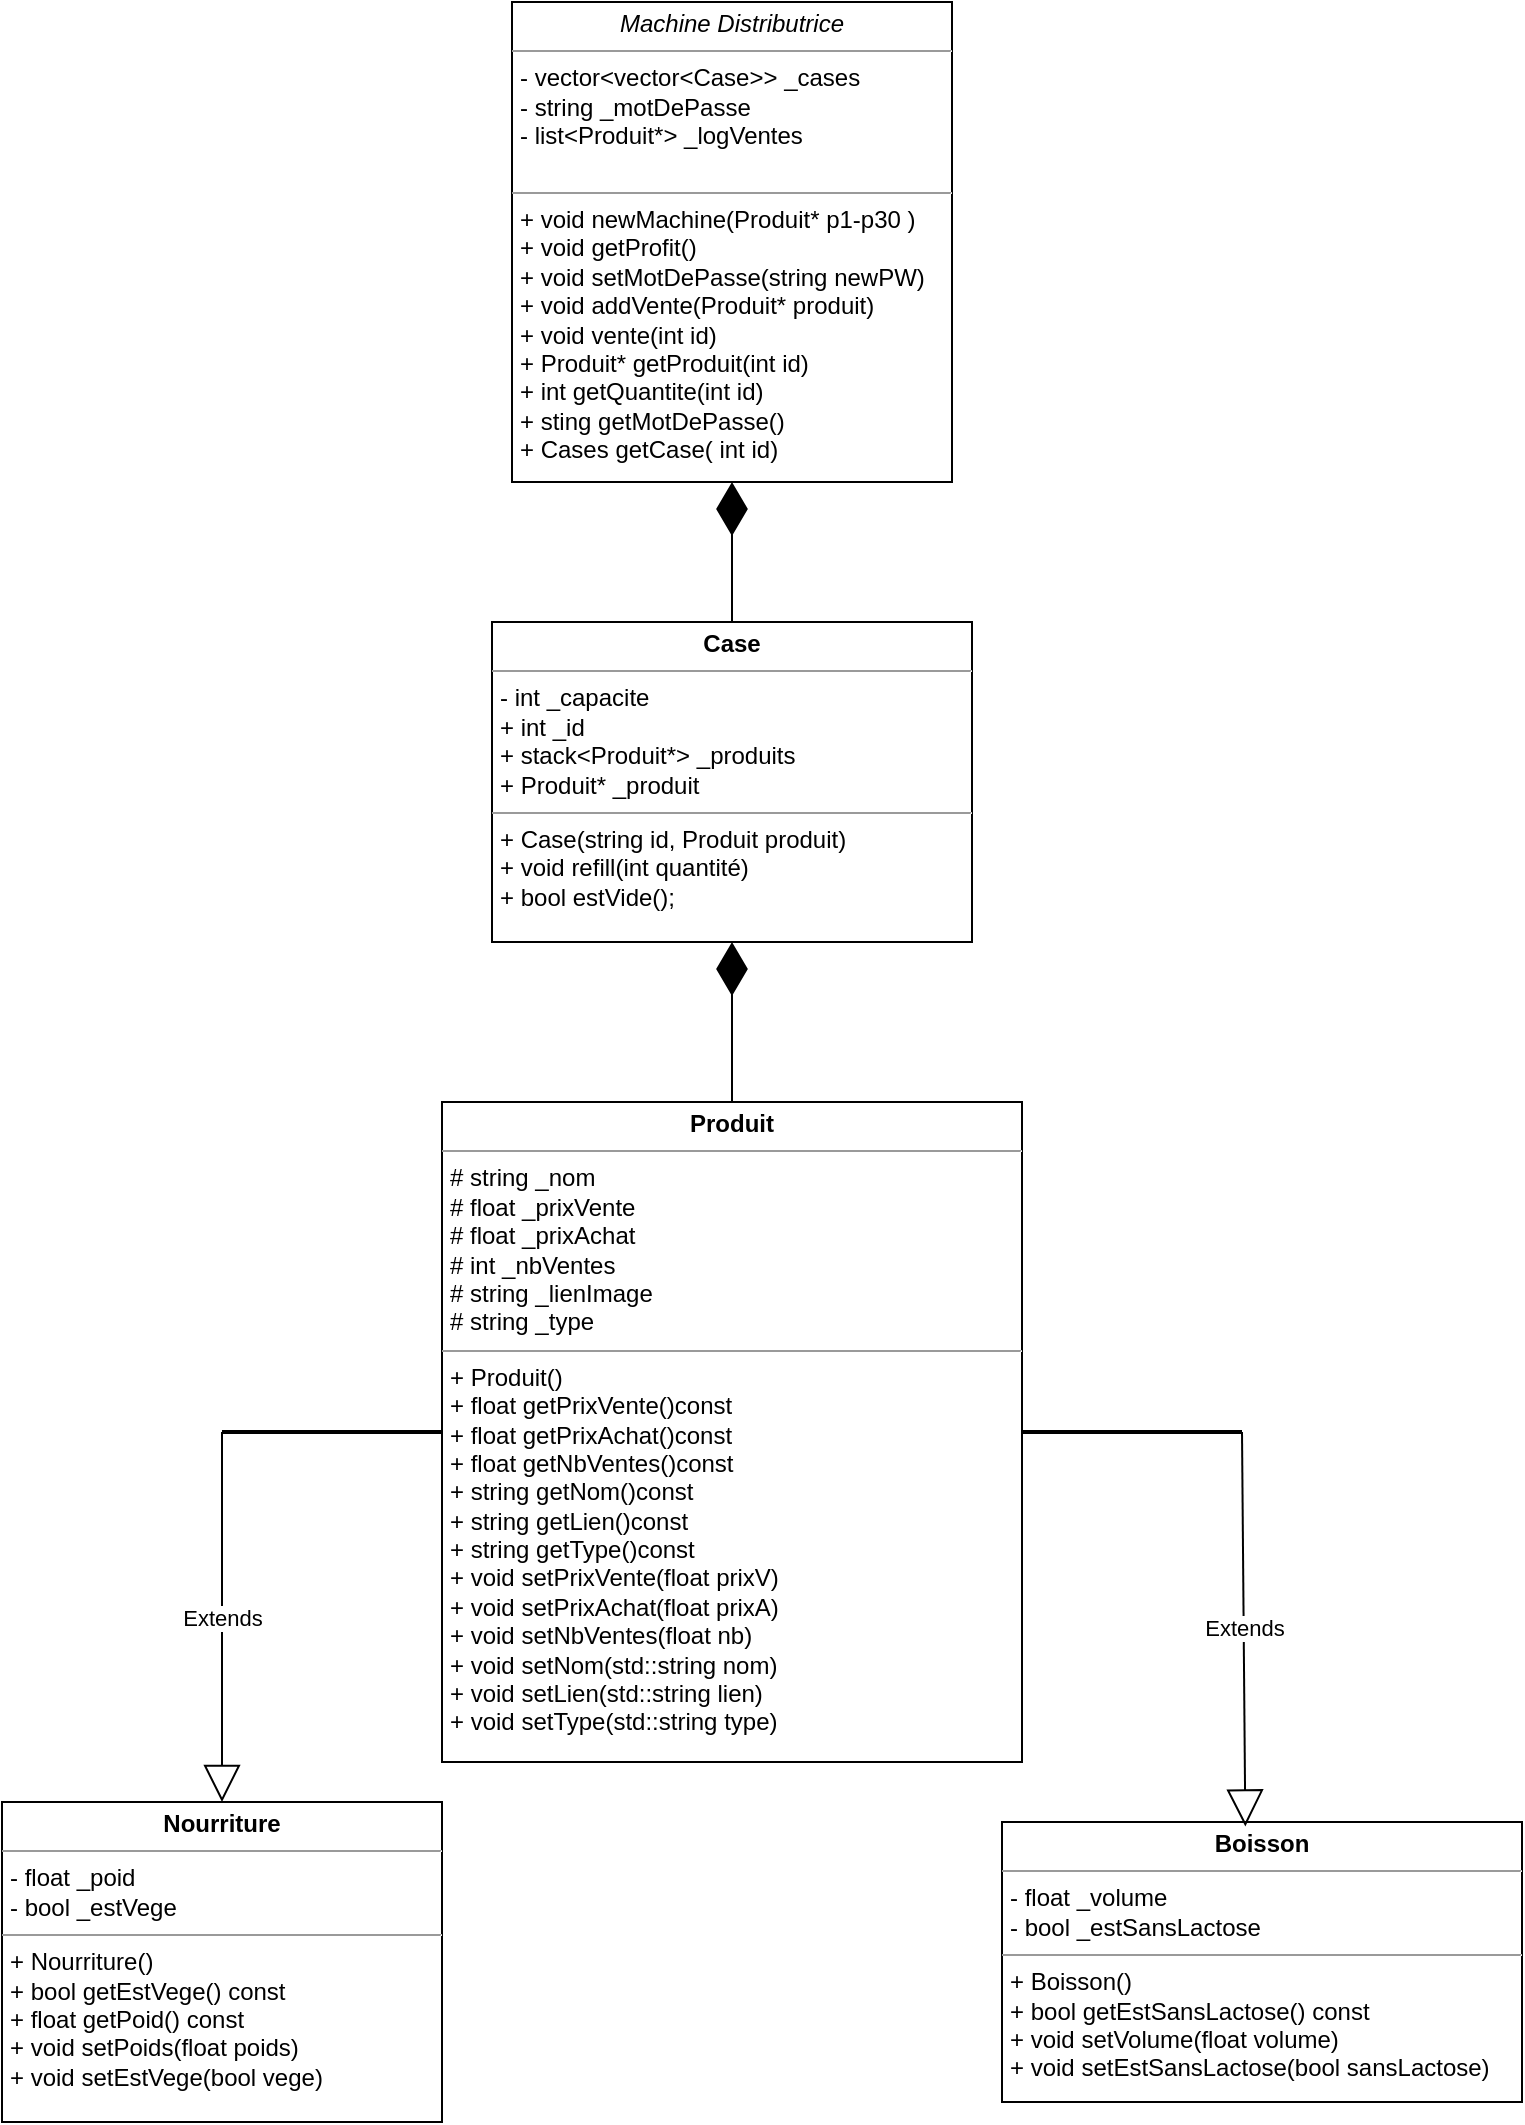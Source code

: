<mxfile version="27.0.6">
  <diagram name="Page-1" id="c4acf3e9-155e-7222-9cf6-157b1a14988f">
    <mxGraphModel dx="1019" dy="2859" grid="1" gridSize="10" guides="1" tooltips="1" connect="1" arrows="1" fold="1" page="1" pageScale="1" pageWidth="850" pageHeight="1100" background="none" math="0" shadow="0">
      <root>
        <mxCell id="0" />
        <mxCell id="1" parent="0" />
        <mxCell id="5d2195bd80daf111-10" value="&lt;p style=&quot;margin:0px;margin-top:4px;text-align:center;&quot;&gt;&lt;i&gt;Machine Distributrice&lt;/i&gt;&lt;/p&gt;&lt;hr size=&quot;1&quot;&gt;&lt;p style=&quot;margin:0px;margin-left:4px;&quot;&gt;- vector&amp;lt;vector&amp;lt;Case&amp;gt;&amp;gt; _cases&lt;br&gt;- string _motDePasse&lt;/p&gt;&lt;p style=&quot;margin:0px;margin-left:4px;&quot;&gt;- list&amp;lt;Produit*&amp;gt; _logVentes&lt;/p&gt;&lt;p style=&quot;margin:0px;margin-left:4px;&quot;&gt;&lt;br&gt;&lt;/p&gt;&lt;hr size=&quot;1&quot;&gt;&lt;p style=&quot;margin:0px;margin-left:4px;&quot;&gt;+ void newMachine(Produit* p1-p30 )&lt;br&gt;&lt;/p&gt;&lt;p style=&quot;margin:0px;margin-left:4px;&quot;&gt;+ void getProfit()&lt;/p&gt;&lt;p style=&quot;margin:0px;margin-left:4px;&quot;&gt;+ void setMotDePasse(string newPW)&lt;/p&gt;&lt;p style=&quot;margin:0px;margin-left:4px;&quot;&gt;+ void addVente(Produit* produit)&lt;/p&gt;&lt;p style=&quot;margin:0px;margin-left:4px;&quot;&gt;+ void vente(int id)&lt;/p&gt;&lt;p style=&quot;margin:0px;margin-left:4px;&quot;&gt;+ Produit* getProduit(int id)&lt;/p&gt;&lt;p style=&quot;margin:0px;margin-left:4px;&quot;&gt;+ int getQuantite(int id)&lt;/p&gt;&lt;p style=&quot;margin:0px;margin-left:4px;&quot;&gt;+ sting getMotDePasse()&lt;/p&gt;&lt;p style=&quot;margin:0px;margin-left:4px;&quot;&gt;+ Cases getCase( int id)&lt;/p&gt;" style="verticalAlign=top;align=left;overflow=fill;fontSize=12;fontFamily=Helvetica;html=1;rounded=0;shadow=0;comic=0;labelBackgroundColor=none;strokeWidth=1" parent="1" vertex="1">
          <mxGeometry x="315" y="-2200" width="220" height="240" as="geometry" />
        </mxCell>
        <mxCell id="5d2195bd80daf111-12" value="&lt;p style=&quot;margin:0px;margin-top:4px;text-align:center;&quot;&gt;&lt;b&gt;Produit&lt;/b&gt;&lt;/p&gt;&lt;hr size=&quot;1&quot;&gt;&lt;p style=&quot;margin:0px;margin-left:4px;&quot;&gt;# string _nom&lt;/p&gt;&lt;p style=&quot;margin:0px;margin-left:4px;&quot;&gt;# float _prixVente&lt;br&gt;&lt;/p&gt;&lt;p style=&quot;margin:0px;margin-left:4px;&quot;&gt;# float _prixAchat&lt;/p&gt;&lt;p style=&quot;margin:0px;margin-left:4px;&quot;&gt;#&amp;nbsp;int _nbVentes&lt;/p&gt;&lt;p style=&quot;margin:0px;margin-left:4px;&quot;&gt;# string _lienImage&lt;/p&gt;&lt;p style=&quot;margin:0px;margin-left:4px;&quot;&gt;# string _type&lt;/p&gt;&lt;hr size=&quot;1&quot;&gt;&lt;p style=&quot;margin:0px;margin-left:4px;&quot;&gt;+ Produit()&lt;/p&gt;&lt;p style=&quot;margin:0px;margin-left:4px;&quot;&gt;+&amp;nbsp;&lt;span style=&quot;background-color: transparent;&quot;&gt;float getPrixVente()const&lt;/span&gt;&lt;/p&gt;&lt;p style=&quot;margin:0px;margin-left:4px;&quot;&gt;+ float getPrixAchat()const&lt;/p&gt;&lt;p style=&quot;margin:0px;margin-left:4px;&quot;&gt;+ float getNbVentes()const&lt;/p&gt;&lt;p style=&quot;margin:0px;margin-left:4px;&quot;&gt;+ string getNom()const&lt;/p&gt;&lt;p style=&quot;margin:0px;margin-left:4px;&quot;&gt;+ string getLien()const&lt;/p&gt;&lt;p style=&quot;margin:0px;margin-left:4px;&quot;&gt;+ string getType()const&lt;/p&gt;&lt;p style=&quot;margin:0px;margin-left:4px;&quot;&gt;&lt;span style=&quot;background-color: transparent; color: light-dark(rgb(0, 0, 0), rgb(255, 255, 255));&quot;&gt;+ void setPrixVente(float prixV)&lt;/span&gt;&lt;/p&gt;&lt;p style=&quot;margin:0px;margin-left:4px;&quot;&gt;+ void setPrixAchat(float prixA)&lt;/p&gt;&lt;p style=&quot;margin:0px;margin-left:4px;&quot;&gt;+ void setNbVentes(float nb)&lt;/p&gt;&lt;p style=&quot;margin:0px;margin-left:4px;&quot;&gt;+ void setNom(std::string nom)&lt;/p&gt;&lt;p style=&quot;margin:0px;margin-left:4px;&quot;&gt;+ void setLien(std::string lien)&lt;/p&gt;&lt;p style=&quot;margin:0px;margin-left:4px;&quot;&gt;+ void setType(std::string type)&lt;/p&gt;" style="verticalAlign=top;align=left;overflow=fill;fontSize=12;fontFamily=Helvetica;html=1;rounded=0;shadow=0;comic=0;labelBackgroundColor=none;strokeWidth=1" parent="1" vertex="1">
          <mxGeometry x="280" y="-1650" width="290" height="330" as="geometry" />
        </mxCell>
        <mxCell id="5d2195bd80daf111-15" value="&lt;p style=&quot;margin:0px;margin-top:4px;text-align:center;&quot;&gt;&lt;b&gt;Case&lt;/b&gt;&lt;/p&gt;&lt;hr size=&quot;1&quot;&gt;&lt;p style=&quot;margin:0px;margin-left:4px;&quot;&gt;- int _capacite&lt;span style=&quot;background-color: transparent; color: light-dark(rgb(0, 0, 0), rgb(255, 255, 255));&quot;&gt;&lt;/span&gt;&lt;/p&gt;&lt;p style=&quot;margin:0px;margin-left:4px;&quot;&gt;&lt;span style=&quot;background-color: transparent; color: light-dark(rgb(0, 0, 0), rgb(255, 255, 255));&quot;&gt;+&amp;nbsp;&lt;/span&gt;int _id&lt;/p&gt;&lt;p style=&quot;margin:0px;margin-left:4px;&quot;&gt;+ stack&amp;lt;Produit*&amp;gt; _produits&lt;/p&gt;&lt;p style=&quot;margin:0px;margin-left:4px;&quot;&gt;+ Produit* _produit&lt;/p&gt;&lt;hr size=&quot;1&quot;&gt;&lt;p style=&quot;margin:0px;margin-left:4px;&quot;&gt;+ Case(string id, Produit produit)&lt;/p&gt;&lt;p style=&quot;margin:0px;margin-left:4px;&quot;&gt;+ void refill(int quantité)&lt;/p&gt;&lt;p style=&quot;margin:0px;margin-left:4px;&quot;&gt;+ bool estVide();&lt;/p&gt;" style="verticalAlign=top;align=left;overflow=fill;fontSize=12;fontFamily=Helvetica;html=1;rounded=0;shadow=0;comic=0;labelBackgroundColor=none;strokeWidth=1;" parent="1" vertex="1">
          <mxGeometry x="305" y="-1890" width="240" height="160" as="geometry" />
        </mxCell>
        <mxCell id="5d2195bd80daf111-18" value="&lt;p style=&quot;margin:0px;margin-top:4px;text-align:center;&quot;&gt;&lt;b&gt;Nourriture&lt;/b&gt;&lt;/p&gt;&lt;hr size=&quot;1&quot;&gt;&lt;p style=&quot;margin:0px;margin-left:4px;&quot;&gt;- float _poid&lt;/p&gt;&lt;p style=&quot;margin:0px;margin-left:4px;&quot;&gt;- bool _estVege&lt;/p&gt;&lt;hr size=&quot;1&quot;&gt;&lt;p style=&quot;margin:0px;margin-left:4px;&quot;&gt;+ Nourriture()&lt;/p&gt;&lt;p style=&quot;margin:0px;margin-left:4px;&quot;&gt;+ bool getEstVege() const&lt;br&gt;&lt;/p&gt;&lt;p style=&quot;margin:0px;margin-left:4px;&quot;&gt;+ float getPoid() const&lt;/p&gt;&lt;p style=&quot;margin:0px;margin-left:4px;&quot;&gt;+&lt;span style=&quot;background-color: transparent;&quot;&gt;&amp;nbsp;void setPoids(float poids)&lt;/span&gt;&lt;/p&gt;&lt;p style=&quot;margin:0px;margin-left:4px;&quot;&gt;+ void setEstVege(bool vege)&lt;/p&gt;" style="verticalAlign=top;align=left;overflow=fill;fontSize=12;fontFamily=Helvetica;html=1;rounded=0;shadow=0;comic=0;labelBackgroundColor=none;strokeWidth=1" parent="1" vertex="1">
          <mxGeometry x="60" y="-1300" width="220" height="160" as="geometry" />
        </mxCell>
        <mxCell id="5d2195bd80daf111-20" value="&lt;p style=&quot;margin:0px;margin-top:4px;text-align:center;&quot;&gt;&lt;b&gt;Boisson&lt;/b&gt;&lt;/p&gt;&lt;hr size=&quot;1&quot;&gt;&lt;p style=&quot;margin:0px;margin-left:4px;&quot;&gt;- float _volume&lt;br&gt;&lt;/p&gt;&lt;p style=&quot;margin:0px;margin-left:4px;&quot;&gt;- bool _estSansLactose&lt;/p&gt;&lt;hr size=&quot;1&quot;&gt;&lt;p style=&quot;margin:0px;margin-left:4px;&quot;&gt;+ Boisson()&lt;/p&gt;&lt;p style=&quot;margin:0px;margin-left:4px;&quot;&gt;+ bool getEstSansLactose() const&lt;/p&gt;&lt;p style=&quot;margin:0px;margin-left:4px;&quot;&gt;+ void setVolume(float volume)&lt;/p&gt;&lt;p style=&quot;margin:0px;margin-left:4px;&quot;&gt;+ void setEstSansLactose(bool sansLactose)&lt;/p&gt;" style="verticalAlign=top;align=left;overflow=fill;fontSize=12;fontFamily=Helvetica;html=1;rounded=0;shadow=0;comic=0;labelBackgroundColor=none;strokeWidth=1" parent="1" vertex="1">
          <mxGeometry x="560" y="-1290" width="260" height="140" as="geometry" />
        </mxCell>
        <mxCell id="UzSS1koRNB-ZTtQq1VOV-8" value="" style="endArrow=diamondThin;endFill=1;endSize=24;html=1;rounded=0;entryX=0.5;entryY=1;entryDx=0;entryDy=0;exitX=0.5;exitY=0;exitDx=0;exitDy=0;" parent="1" source="5d2195bd80daf111-12" target="5d2195bd80daf111-15" edge="1">
          <mxGeometry width="160" relative="1" as="geometry">
            <mxPoint x="435" y="-1670" as="sourcePoint" />
            <mxPoint x="595" y="-1670" as="targetPoint" />
          </mxGeometry>
        </mxCell>
        <mxCell id="UzSS1koRNB-ZTtQq1VOV-18" value="" style="line;strokeWidth=2;html=1;" parent="1" vertex="1">
          <mxGeometry x="170" y="-1490" width="110" height="10" as="geometry" />
        </mxCell>
        <mxCell id="UzSS1koRNB-ZTtQq1VOV-19" value="Extends" style="endArrow=block;endSize=16;endFill=0;html=1;rounded=0;exitX=0;exitY=0.5;exitDx=0;exitDy=0;exitPerimeter=0;entryX=0.5;entryY=0;entryDx=0;entryDy=0;" parent="1" source="UzSS1koRNB-ZTtQq1VOV-18" edge="1" target="5d2195bd80daf111-18">
          <mxGeometry width="160" relative="1" as="geometry">
            <mxPoint x="170" y="-1570" as="sourcePoint" />
            <mxPoint x="170" y="-1470" as="targetPoint" />
          </mxGeometry>
        </mxCell>
        <mxCell id="UzSS1koRNB-ZTtQq1VOV-20" value="" style="line;strokeWidth=2;html=1;" parent="1" vertex="1">
          <mxGeometry x="570" y="-1490" width="110" height="10" as="geometry" />
        </mxCell>
        <mxCell id="UzSS1koRNB-ZTtQq1VOV-22" value="Extends" style="endArrow=block;endSize=16;endFill=0;html=1;rounded=0;entryX=0.468;entryY=0.016;entryDx=0;entryDy=0;entryPerimeter=0;exitX=1;exitY=0.5;exitDx=0;exitDy=0;exitPerimeter=0;" parent="1" edge="1" target="5d2195bd80daf111-20" source="UzSS1koRNB-ZTtQq1VOV-20">
          <mxGeometry width="160" relative="1" as="geometry">
            <mxPoint x="679" y="-1580" as="sourcePoint" />
            <mxPoint x="680" y="-1450" as="targetPoint" />
          </mxGeometry>
        </mxCell>
        <mxCell id="UzSS1koRNB-ZTtQq1VOV-23" value="" style="endArrow=diamondThin;endFill=1;endSize=24;html=1;rounded=0;entryX=0.5;entryY=1;entryDx=0;entryDy=0;exitX=0.5;exitY=0;exitDx=0;exitDy=0;" parent="1" source="5d2195bd80daf111-15" target="5d2195bd80daf111-10" edge="1">
          <mxGeometry width="160" relative="1" as="geometry">
            <mxPoint x="420" y="-1890" as="sourcePoint" />
            <mxPoint x="580" y="-1890" as="targetPoint" />
            <Array as="points" />
          </mxGeometry>
        </mxCell>
      </root>
    </mxGraphModel>
  </diagram>
</mxfile>
